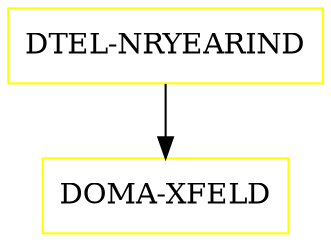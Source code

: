 digraph G {
  "DTEL-NRYEARIND" [shape=box,color=yellow];
  "DOMA-XFELD" [shape=box,color=yellow,URL="./DOMA_XFELD.html"];
  "DTEL-NRYEARIND" -> "DOMA-XFELD";
}
